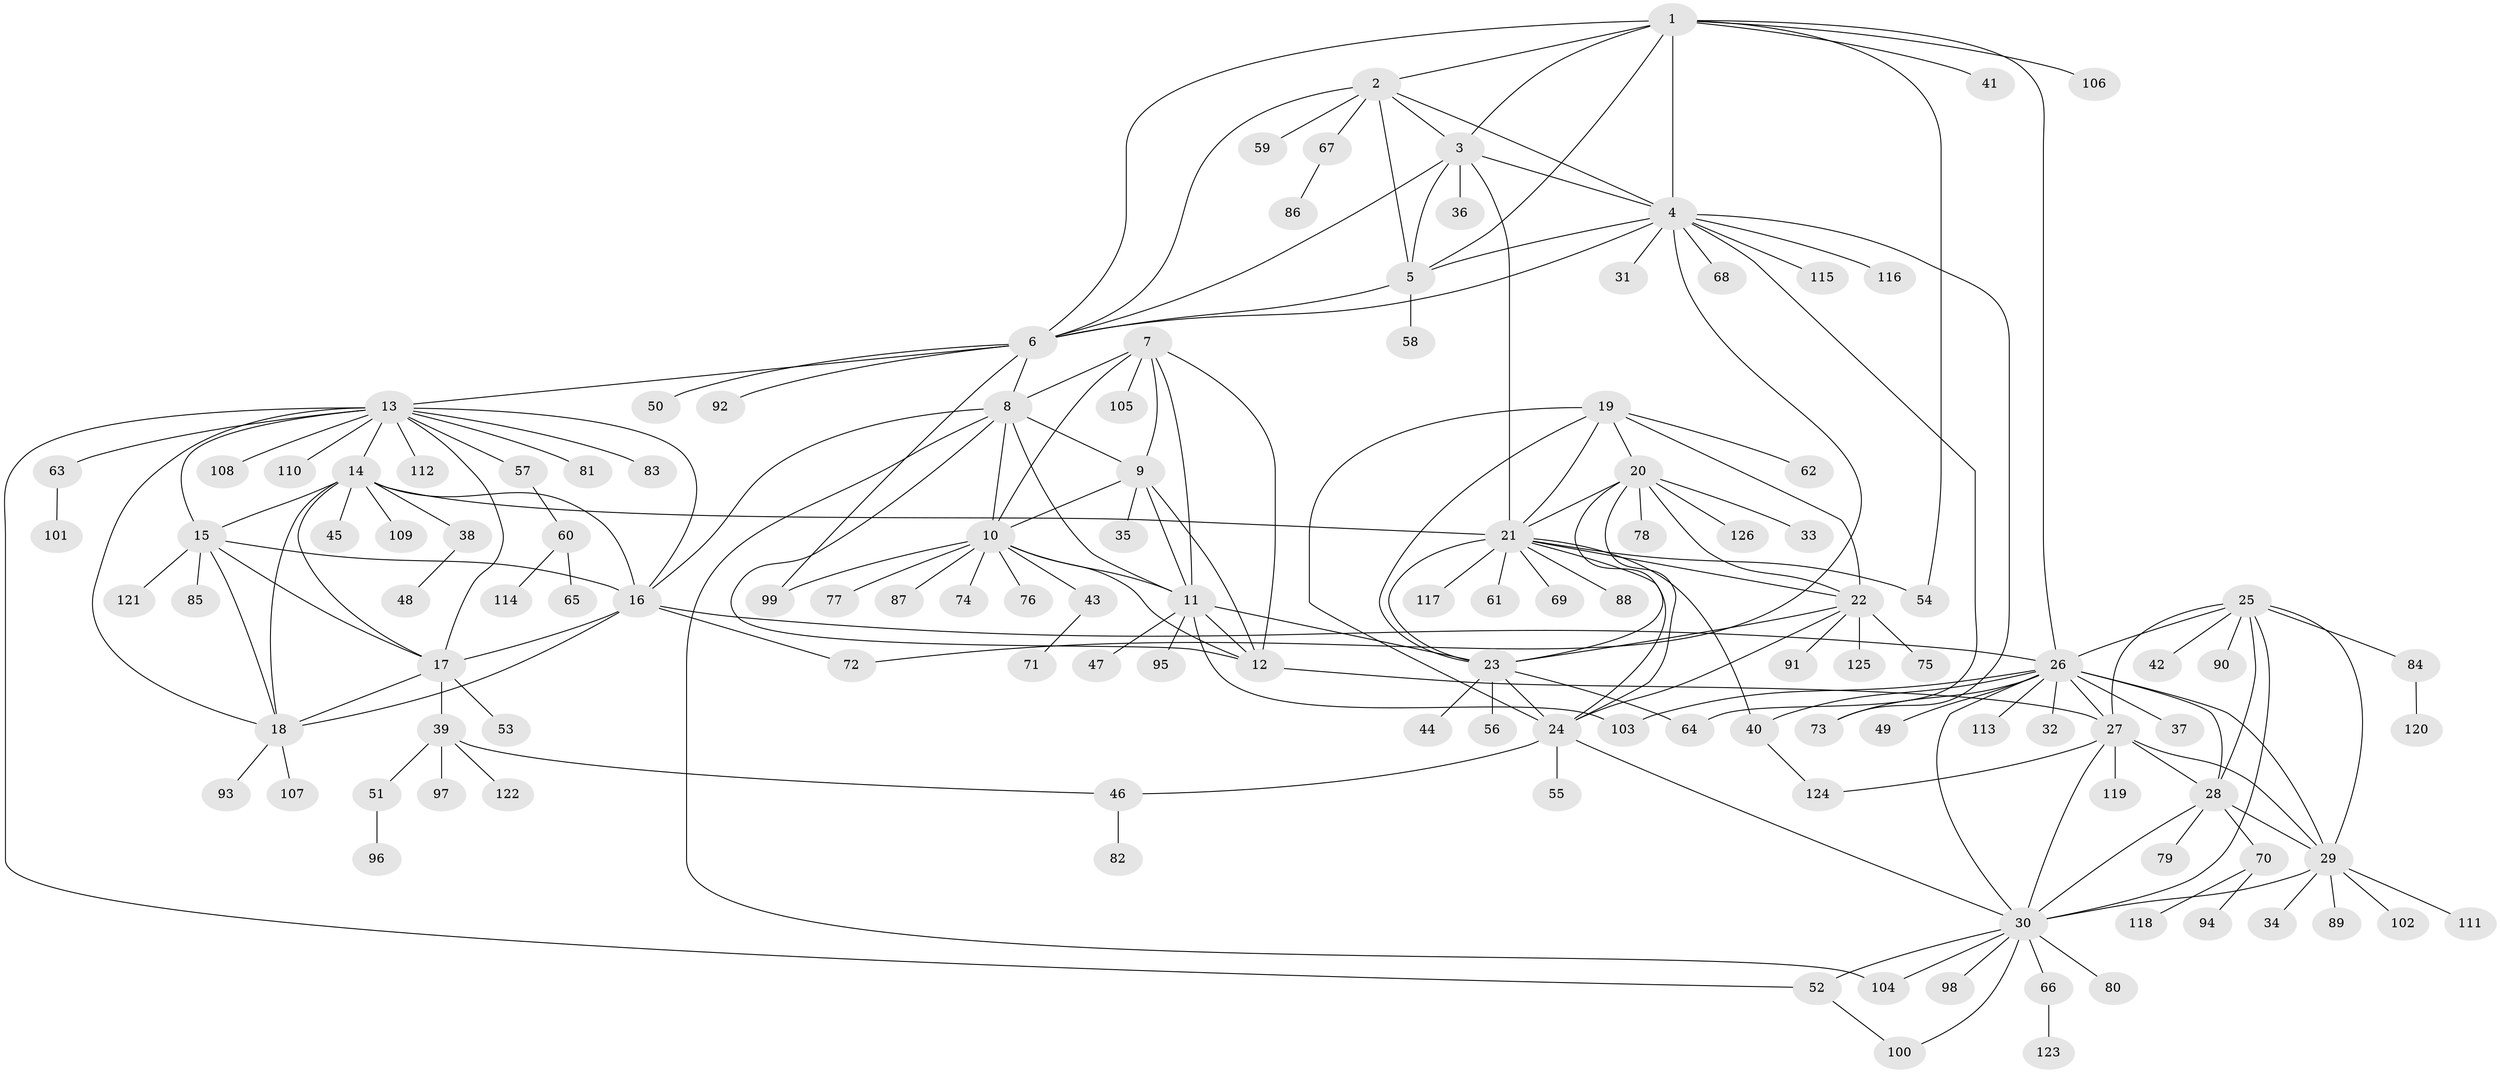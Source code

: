 // coarse degree distribution, {7: 0.07936507936507936, 6: 0.14285714285714285, 5: 0.06349206349206349, 8: 0.07936507936507936, 4: 0.06349206349206349, 13: 0.015873015873015872, 10: 0.031746031746031744, 9: 0.015873015873015872, 1: 0.38095238095238093, 2: 0.1111111111111111, 3: 0.015873015873015872}
// Generated by graph-tools (version 1.1) at 2025/52/03/04/25 22:52:12]
// undirected, 126 vertices, 193 edges
graph export_dot {
  node [color=gray90,style=filled];
  1;
  2;
  3;
  4;
  5;
  6;
  7;
  8;
  9;
  10;
  11;
  12;
  13;
  14;
  15;
  16;
  17;
  18;
  19;
  20;
  21;
  22;
  23;
  24;
  25;
  26;
  27;
  28;
  29;
  30;
  31;
  32;
  33;
  34;
  35;
  36;
  37;
  38;
  39;
  40;
  41;
  42;
  43;
  44;
  45;
  46;
  47;
  48;
  49;
  50;
  51;
  52;
  53;
  54;
  55;
  56;
  57;
  58;
  59;
  60;
  61;
  62;
  63;
  64;
  65;
  66;
  67;
  68;
  69;
  70;
  71;
  72;
  73;
  74;
  75;
  76;
  77;
  78;
  79;
  80;
  81;
  82;
  83;
  84;
  85;
  86;
  87;
  88;
  89;
  90;
  91;
  92;
  93;
  94;
  95;
  96;
  97;
  98;
  99;
  100;
  101;
  102;
  103;
  104;
  105;
  106;
  107;
  108;
  109;
  110;
  111;
  112;
  113;
  114;
  115;
  116;
  117;
  118;
  119;
  120;
  121;
  122;
  123;
  124;
  125;
  126;
  1 -- 2;
  1 -- 3;
  1 -- 4;
  1 -- 5;
  1 -- 6;
  1 -- 26;
  1 -- 41;
  1 -- 54;
  1 -- 106;
  2 -- 3;
  2 -- 4;
  2 -- 5;
  2 -- 6;
  2 -- 59;
  2 -- 67;
  3 -- 4;
  3 -- 5;
  3 -- 6;
  3 -- 21;
  3 -- 36;
  4 -- 5;
  4 -- 6;
  4 -- 31;
  4 -- 64;
  4 -- 68;
  4 -- 72;
  4 -- 73;
  4 -- 115;
  4 -- 116;
  5 -- 6;
  5 -- 58;
  6 -- 8;
  6 -- 13;
  6 -- 50;
  6 -- 92;
  6 -- 99;
  7 -- 8;
  7 -- 9;
  7 -- 10;
  7 -- 11;
  7 -- 12;
  7 -- 105;
  8 -- 9;
  8 -- 10;
  8 -- 11;
  8 -- 12;
  8 -- 16;
  8 -- 104;
  9 -- 10;
  9 -- 11;
  9 -- 12;
  9 -- 35;
  10 -- 11;
  10 -- 12;
  10 -- 43;
  10 -- 74;
  10 -- 76;
  10 -- 77;
  10 -- 87;
  10 -- 99;
  11 -- 12;
  11 -- 23;
  11 -- 47;
  11 -- 95;
  11 -- 103;
  12 -- 27;
  13 -- 14;
  13 -- 15;
  13 -- 16;
  13 -- 17;
  13 -- 18;
  13 -- 52;
  13 -- 57;
  13 -- 63;
  13 -- 81;
  13 -- 83;
  13 -- 108;
  13 -- 110;
  13 -- 112;
  14 -- 15;
  14 -- 16;
  14 -- 17;
  14 -- 18;
  14 -- 21;
  14 -- 38;
  14 -- 45;
  14 -- 109;
  15 -- 16;
  15 -- 17;
  15 -- 18;
  15 -- 85;
  15 -- 121;
  16 -- 17;
  16 -- 18;
  16 -- 26;
  16 -- 72;
  17 -- 18;
  17 -- 39;
  17 -- 53;
  18 -- 93;
  18 -- 107;
  19 -- 20;
  19 -- 21;
  19 -- 22;
  19 -- 23;
  19 -- 24;
  19 -- 62;
  20 -- 21;
  20 -- 22;
  20 -- 23;
  20 -- 24;
  20 -- 33;
  20 -- 78;
  20 -- 126;
  21 -- 22;
  21 -- 23;
  21 -- 24;
  21 -- 40;
  21 -- 54;
  21 -- 61;
  21 -- 69;
  21 -- 88;
  21 -- 117;
  22 -- 23;
  22 -- 24;
  22 -- 75;
  22 -- 91;
  22 -- 125;
  23 -- 24;
  23 -- 44;
  23 -- 56;
  23 -- 64;
  24 -- 30;
  24 -- 46;
  24 -- 55;
  25 -- 26;
  25 -- 27;
  25 -- 28;
  25 -- 29;
  25 -- 30;
  25 -- 42;
  25 -- 84;
  25 -- 90;
  26 -- 27;
  26 -- 28;
  26 -- 29;
  26 -- 30;
  26 -- 32;
  26 -- 37;
  26 -- 40;
  26 -- 49;
  26 -- 73;
  26 -- 103;
  26 -- 113;
  27 -- 28;
  27 -- 29;
  27 -- 30;
  27 -- 119;
  27 -- 124;
  28 -- 29;
  28 -- 30;
  28 -- 70;
  28 -- 79;
  29 -- 30;
  29 -- 34;
  29 -- 89;
  29 -- 102;
  29 -- 111;
  30 -- 52;
  30 -- 66;
  30 -- 80;
  30 -- 98;
  30 -- 100;
  30 -- 104;
  38 -- 48;
  39 -- 46;
  39 -- 51;
  39 -- 97;
  39 -- 122;
  40 -- 124;
  43 -- 71;
  46 -- 82;
  51 -- 96;
  52 -- 100;
  57 -- 60;
  60 -- 65;
  60 -- 114;
  63 -- 101;
  66 -- 123;
  67 -- 86;
  70 -- 94;
  70 -- 118;
  84 -- 120;
}
